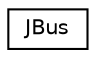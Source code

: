 digraph "Graphical Class Hierarchy"
{
  edge [fontname="Helvetica",fontsize="10",labelfontname="Helvetica",labelfontsize="10"];
  node [fontname="Helvetica",fontsize="10",shape=record];
  rankdir="LR";
  Node0 [label="JBus",height=0.2,width=0.4,color="black", fillcolor="white", style="filled",URL="$classJBus.html"];
}
